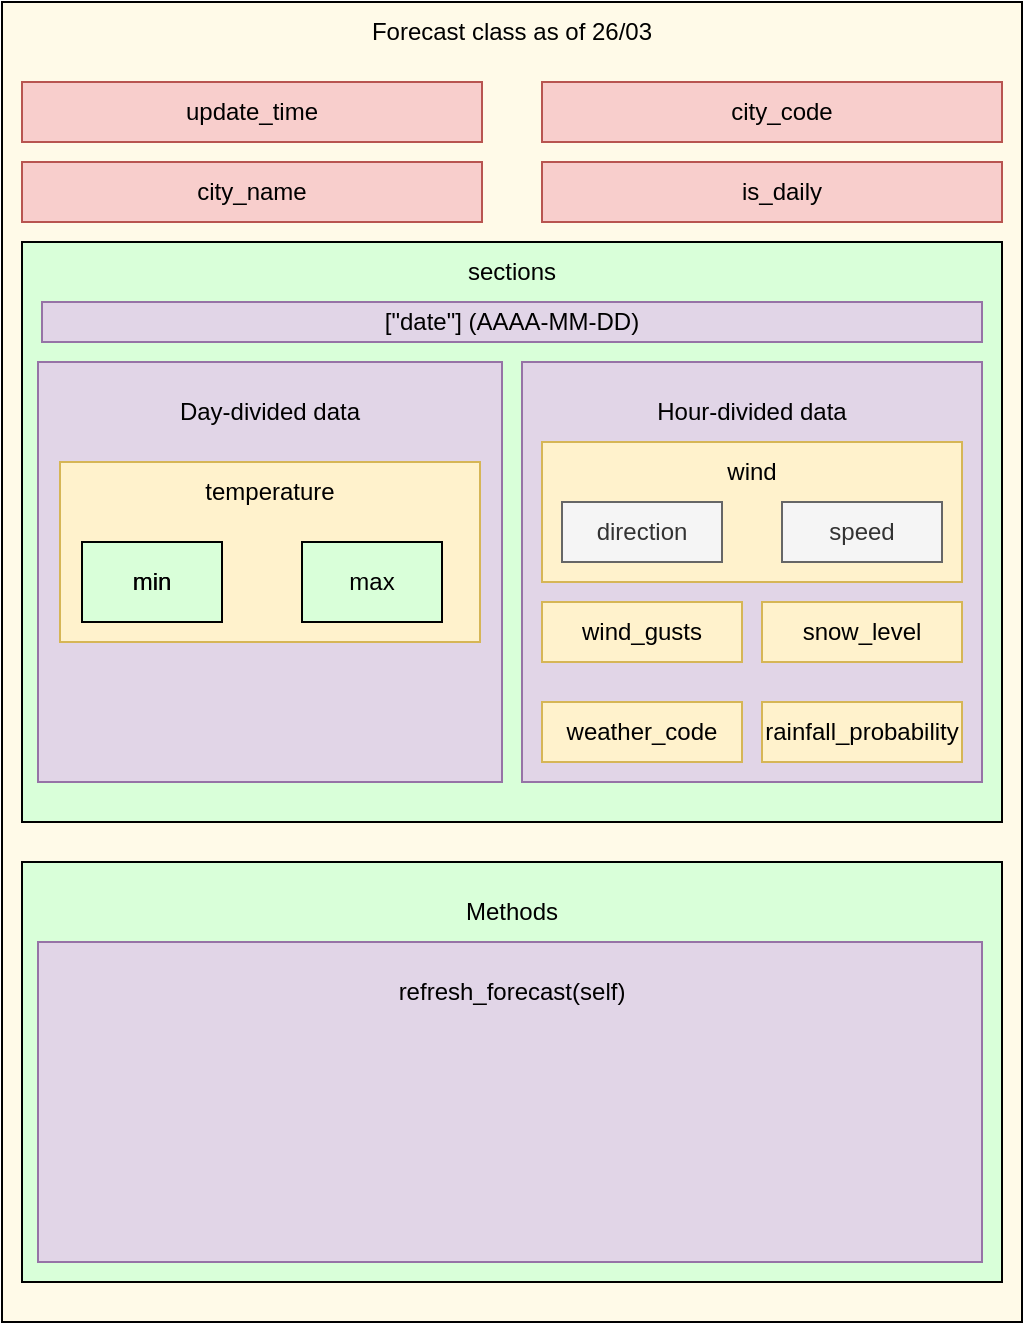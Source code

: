 <mxfile version="17.2.4" type="device"><diagram id="m4Bhcvf7MiRDSfkLjXJG" name="Page-1"><mxGraphModel dx="1422" dy="772" grid="1" gridSize="10" guides="1" tooltips="1" connect="1" arrows="1" fold="1" page="1" pageScale="1" pageWidth="827" pageHeight="1169" math="0" shadow="0"><root><mxCell id="0"/><mxCell id="1" parent="0"/><mxCell id="3SPzA-bebLCRfCEvgQU6-1" value="" style="rounded=0;whiteSpace=wrap;html=1;fillColor=#FFFAE8;" vertex="1" parent="1"><mxGeometry x="160" y="140" width="510" height="660" as="geometry"/></mxCell><mxCell id="3SPzA-bebLCRfCEvgQU6-2" value="Forecast class as of 26/03" style="text;html=1;strokeColor=none;fillColor=none;align=center;verticalAlign=middle;whiteSpace=wrap;rounded=0;" vertex="1" parent="1"><mxGeometry x="170" y="140" width="490" height="30" as="geometry"/></mxCell><mxCell id="3SPzA-bebLCRfCEvgQU6-3" value="" style="rounded=0;whiteSpace=wrap;html=1;fillColor=#f8cecc;strokeColor=#b85450;" vertex="1" parent="1"><mxGeometry x="170" y="180" width="230" height="30" as="geometry"/></mxCell><mxCell id="3SPzA-bebLCRfCEvgQU6-4" value="update_time" style="text;html=1;strokeColor=none;fillColor=none;align=center;verticalAlign=middle;whiteSpace=wrap;rounded=0;" vertex="1" parent="1"><mxGeometry x="180" y="180" width="210" height="30" as="geometry"/></mxCell><mxCell id="3SPzA-bebLCRfCEvgQU6-6" value="" style="rounded=0;whiteSpace=wrap;html=1;fillColor=#f8cecc;strokeColor=#b85450;" vertex="1" parent="1"><mxGeometry x="430" y="180" width="230" height="30" as="geometry"/></mxCell><mxCell id="3SPzA-bebLCRfCEvgQU6-7" value="city_code" style="text;html=1;strokeColor=none;fillColor=none;align=center;verticalAlign=middle;whiteSpace=wrap;rounded=0;" vertex="1" parent="1"><mxGeometry x="450" y="180" width="200" height="30" as="geometry"/></mxCell><mxCell id="3SPzA-bebLCRfCEvgQU6-9" value="" style="rounded=0;whiteSpace=wrap;html=1;fillColor=#f8cecc;strokeColor=#b85450;" vertex="1" parent="1"><mxGeometry x="170" y="220" width="230" height="30" as="geometry"/></mxCell><mxCell id="3SPzA-bebLCRfCEvgQU6-10" value="city_name" style="text;html=1;strokeColor=none;fillColor=none;align=center;verticalAlign=middle;whiteSpace=wrap;rounded=0;" vertex="1" parent="1"><mxGeometry x="180" y="220" width="210" height="30" as="geometry"/></mxCell><mxCell id="3SPzA-bebLCRfCEvgQU6-11" value="" style="rounded=0;whiteSpace=wrap;html=1;fillColor=#f8cecc;strokeColor=#b85450;" vertex="1" parent="1"><mxGeometry x="430" y="220" width="230" height="30" as="geometry"/></mxCell><mxCell id="3SPzA-bebLCRfCEvgQU6-12" value="is_daily" style="text;html=1;strokeColor=none;fillColor=none;align=center;verticalAlign=middle;whiteSpace=wrap;rounded=0;" vertex="1" parent="1"><mxGeometry x="450" y="220" width="200" height="30" as="geometry"/></mxCell><mxCell id="3SPzA-bebLCRfCEvgQU6-13" value="" style="rounded=0;whiteSpace=wrap;html=1;fillColor=#D9FFD9;" vertex="1" parent="1"><mxGeometry x="170" y="260" width="490" height="290" as="geometry"/></mxCell><mxCell id="3SPzA-bebLCRfCEvgQU6-14" value="sections" style="text;html=1;strokeColor=none;fillColor=none;align=center;verticalAlign=middle;whiteSpace=wrap;rounded=0;" vertex="1" parent="1"><mxGeometry x="180" y="260" width="470" height="30" as="geometry"/></mxCell><mxCell id="3SPzA-bebLCRfCEvgQU6-15" value="" style="rounded=0;whiteSpace=wrap;html=1;fillColor=#e1d5e7;strokeColor=#9673a6;" vertex="1" parent="1"><mxGeometry x="420" y="320" width="230" height="210" as="geometry"/></mxCell><mxCell id="3SPzA-bebLCRfCEvgQU6-16" value="Hour-divided data" style="text;html=1;strokeColor=none;fillColor=none;align=center;verticalAlign=middle;whiteSpace=wrap;rounded=0;" vertex="1" parent="1"><mxGeometry x="430" y="330" width="210" height="30" as="geometry"/></mxCell><mxCell id="3SPzA-bebLCRfCEvgQU6-17" value="" style="rounded=0;whiteSpace=wrap;html=1;fillColor=#e1d5e7;strokeColor=#9673a6;" vertex="1" parent="1"><mxGeometry x="178" y="320" width="232" height="210" as="geometry"/></mxCell><mxCell id="3SPzA-bebLCRfCEvgQU6-18" value="Day-divided data" style="text;html=1;strokeColor=none;fillColor=none;align=center;verticalAlign=middle;whiteSpace=wrap;rounded=0;" vertex="1" parent="1"><mxGeometry x="189" y="330" width="210" height="30" as="geometry"/></mxCell><mxCell id="3SPzA-bebLCRfCEvgQU6-20" value="" style="rounded=0;whiteSpace=wrap;html=1;fillColor=#D9FFD9;" vertex="1" parent="1"><mxGeometry x="170" y="570" width="490" height="210" as="geometry"/></mxCell><mxCell id="3SPzA-bebLCRfCEvgQU6-21" value="Methods" style="text;html=1;strokeColor=none;fillColor=none;align=center;verticalAlign=middle;whiteSpace=wrap;rounded=0;" vertex="1" parent="1"><mxGeometry x="385" y="580" width="60" height="30" as="geometry"/></mxCell><mxCell id="3SPzA-bebLCRfCEvgQU6-22" value="" style="rounded=0;whiteSpace=wrap;html=1;fillColor=#e1d5e7;strokeColor=#9673a6;" vertex="1" parent="1"><mxGeometry x="178" y="610" width="472" height="160" as="geometry"/></mxCell><mxCell id="3SPzA-bebLCRfCEvgQU6-23" value="refresh_forecast(self)" style="text;html=1;strokeColor=none;fillColor=none;align=center;verticalAlign=middle;whiteSpace=wrap;rounded=0;" vertex="1" parent="1"><mxGeometry x="190" y="620" width="450" height="30" as="geometry"/></mxCell><mxCell id="3SPzA-bebLCRfCEvgQU6-25" value="" style="rounded=0;whiteSpace=wrap;html=1;fillColor=#fff2cc;strokeColor=#d6b656;" vertex="1" parent="1"><mxGeometry x="430" y="360" width="210" height="70" as="geometry"/></mxCell><mxCell id="3SPzA-bebLCRfCEvgQU6-26" value="wind" style="text;html=1;strokeColor=none;fillColor=none;align=center;verticalAlign=middle;whiteSpace=wrap;rounded=0;" vertex="1" parent="1"><mxGeometry x="505" y="360" width="60" height="30" as="geometry"/></mxCell><mxCell id="3SPzA-bebLCRfCEvgQU6-27" value="direction" style="rounded=0;whiteSpace=wrap;html=1;fillColor=#f5f5f5;strokeColor=#666666;fontColor=#333333;" vertex="1" parent="1"><mxGeometry x="440" y="390" width="80" height="30" as="geometry"/></mxCell><mxCell id="3SPzA-bebLCRfCEvgQU6-29" value="speed" style="text;html=1;strokeColor=#666666;fillColor=#f5f5f5;align=center;verticalAlign=middle;whiteSpace=wrap;rounded=0;fontColor=#333333;" vertex="1" parent="1"><mxGeometry x="550" y="390" width="80" height="30" as="geometry"/></mxCell><mxCell id="3SPzA-bebLCRfCEvgQU6-30" value="" style="rounded=0;whiteSpace=wrap;html=1;fillColor=#fff2cc;strokeColor=#d6b656;" vertex="1" parent="1"><mxGeometry x="430" y="440" width="100" height="30" as="geometry"/></mxCell><mxCell id="3SPzA-bebLCRfCEvgQU6-31" value="wind_gusts" style="text;html=1;strokeColor=none;fillColor=none;align=center;verticalAlign=middle;whiteSpace=wrap;rounded=0;" vertex="1" parent="1"><mxGeometry x="450" y="440" width="60" height="30" as="geometry"/></mxCell><mxCell id="3SPzA-bebLCRfCEvgQU6-32" value="" style="rounded=0;whiteSpace=wrap;html=1;fillColor=#fff2cc;strokeColor=#d6b656;" vertex="1" parent="1"><mxGeometry x="540" y="440" width="100" height="30" as="geometry"/></mxCell><mxCell id="3SPzA-bebLCRfCEvgQU6-33" value="snow_level" style="text;html=1;strokeColor=none;fillColor=none;align=center;verticalAlign=middle;whiteSpace=wrap;rounded=0;" vertex="1" parent="1"><mxGeometry x="560" y="440" width="60" height="30" as="geometry"/></mxCell><mxCell id="3SPzA-bebLCRfCEvgQU6-34" value="" style="rounded=0;whiteSpace=wrap;html=1;fillColor=#fff2cc;strokeColor=#d6b656;" vertex="1" parent="1"><mxGeometry x="430" y="490" width="100" height="30" as="geometry"/></mxCell><mxCell id="3SPzA-bebLCRfCEvgQU6-35" value="weather_code" style="text;html=1;strokeColor=none;fillColor=none;align=center;verticalAlign=middle;whiteSpace=wrap;rounded=0;" vertex="1" parent="1"><mxGeometry x="440" y="490" width="80" height="30" as="geometry"/></mxCell><mxCell id="3SPzA-bebLCRfCEvgQU6-38" value="" style="rounded=0;whiteSpace=wrap;html=1;fillColor=#fff2cc;strokeColor=#d6b656;" vertex="1" parent="1"><mxGeometry x="540" y="490" width="100" height="30" as="geometry"/></mxCell><mxCell id="3SPzA-bebLCRfCEvgQU6-39" value="rainfall_probability" style="text;html=1;strokeColor=none;fillColor=none;align=center;verticalAlign=middle;whiteSpace=wrap;rounded=0;" vertex="1" parent="1"><mxGeometry x="550" y="490" width="80" height="30" as="geometry"/></mxCell><mxCell id="3SPzA-bebLCRfCEvgQU6-41" value="" style="rounded=0;whiteSpace=wrap;html=1;fillColor=#fff2cc;strokeColor=#d6b656;" vertex="1" parent="1"><mxGeometry x="189" y="370" width="210" height="90" as="geometry"/></mxCell><mxCell id="3SPzA-bebLCRfCEvgQU6-42" value="temperature" style="text;html=1;strokeColor=none;fillColor=none;align=center;verticalAlign=middle;whiteSpace=wrap;rounded=0;" vertex="1" parent="1"><mxGeometry x="264" y="370" width="60" height="30" as="geometry"/></mxCell><mxCell id="3SPzA-bebLCRfCEvgQU6-44" value="" style="rounded=0;whiteSpace=wrap;html=1;fillColor=#D9FFD9;" vertex="1" parent="1"><mxGeometry x="200" y="410" width="70" height="40" as="geometry"/></mxCell><mxCell id="3SPzA-bebLCRfCEvgQU6-45" value="min" style="text;html=1;strokeColor=none;fillColor=none;align=center;verticalAlign=middle;whiteSpace=wrap;rounded=0;" vertex="1" parent="1"><mxGeometry x="210" y="430" width="50" as="geometry"/></mxCell><mxCell id="3SPzA-bebLCRfCEvgQU6-46" value="min" style="text;html=1;strokeColor=none;fillColor=none;align=center;verticalAlign=middle;whiteSpace=wrap;rounded=0;" vertex="1" parent="1"><mxGeometry x="210" y="430" width="50" as="geometry"/></mxCell><mxCell id="3SPzA-bebLCRfCEvgQU6-47" value="" style="rounded=0;whiteSpace=wrap;html=1;fillColor=#D9FFD9;" vertex="1" parent="1"><mxGeometry x="310" y="410" width="70" height="40" as="geometry"/></mxCell><mxCell id="3SPzA-bebLCRfCEvgQU6-48" value="max" style="text;html=1;strokeColor=none;fillColor=none;align=center;verticalAlign=middle;whiteSpace=wrap;rounded=0;" vertex="1" parent="1"><mxGeometry x="310" y="420" width="70" height="20" as="geometry"/></mxCell><mxCell id="3SPzA-bebLCRfCEvgQU6-50" value="" style="rounded=0;whiteSpace=wrap;html=1;fillColor=#e1d5e7;strokeColor=#9673a6;" vertex="1" parent="1"><mxGeometry x="180" y="290" width="470" height="20" as="geometry"/></mxCell><mxCell id="3SPzA-bebLCRfCEvgQU6-51" value="[&quot;date&quot;] (AAAA-MM-DD)" style="text;html=1;strokeColor=none;fillColor=none;align=center;verticalAlign=middle;whiteSpace=wrap;rounded=0;" vertex="1" parent="1"><mxGeometry x="180" y="285" width="470" height="30" as="geometry"/></mxCell></root></mxGraphModel></diagram></mxfile>